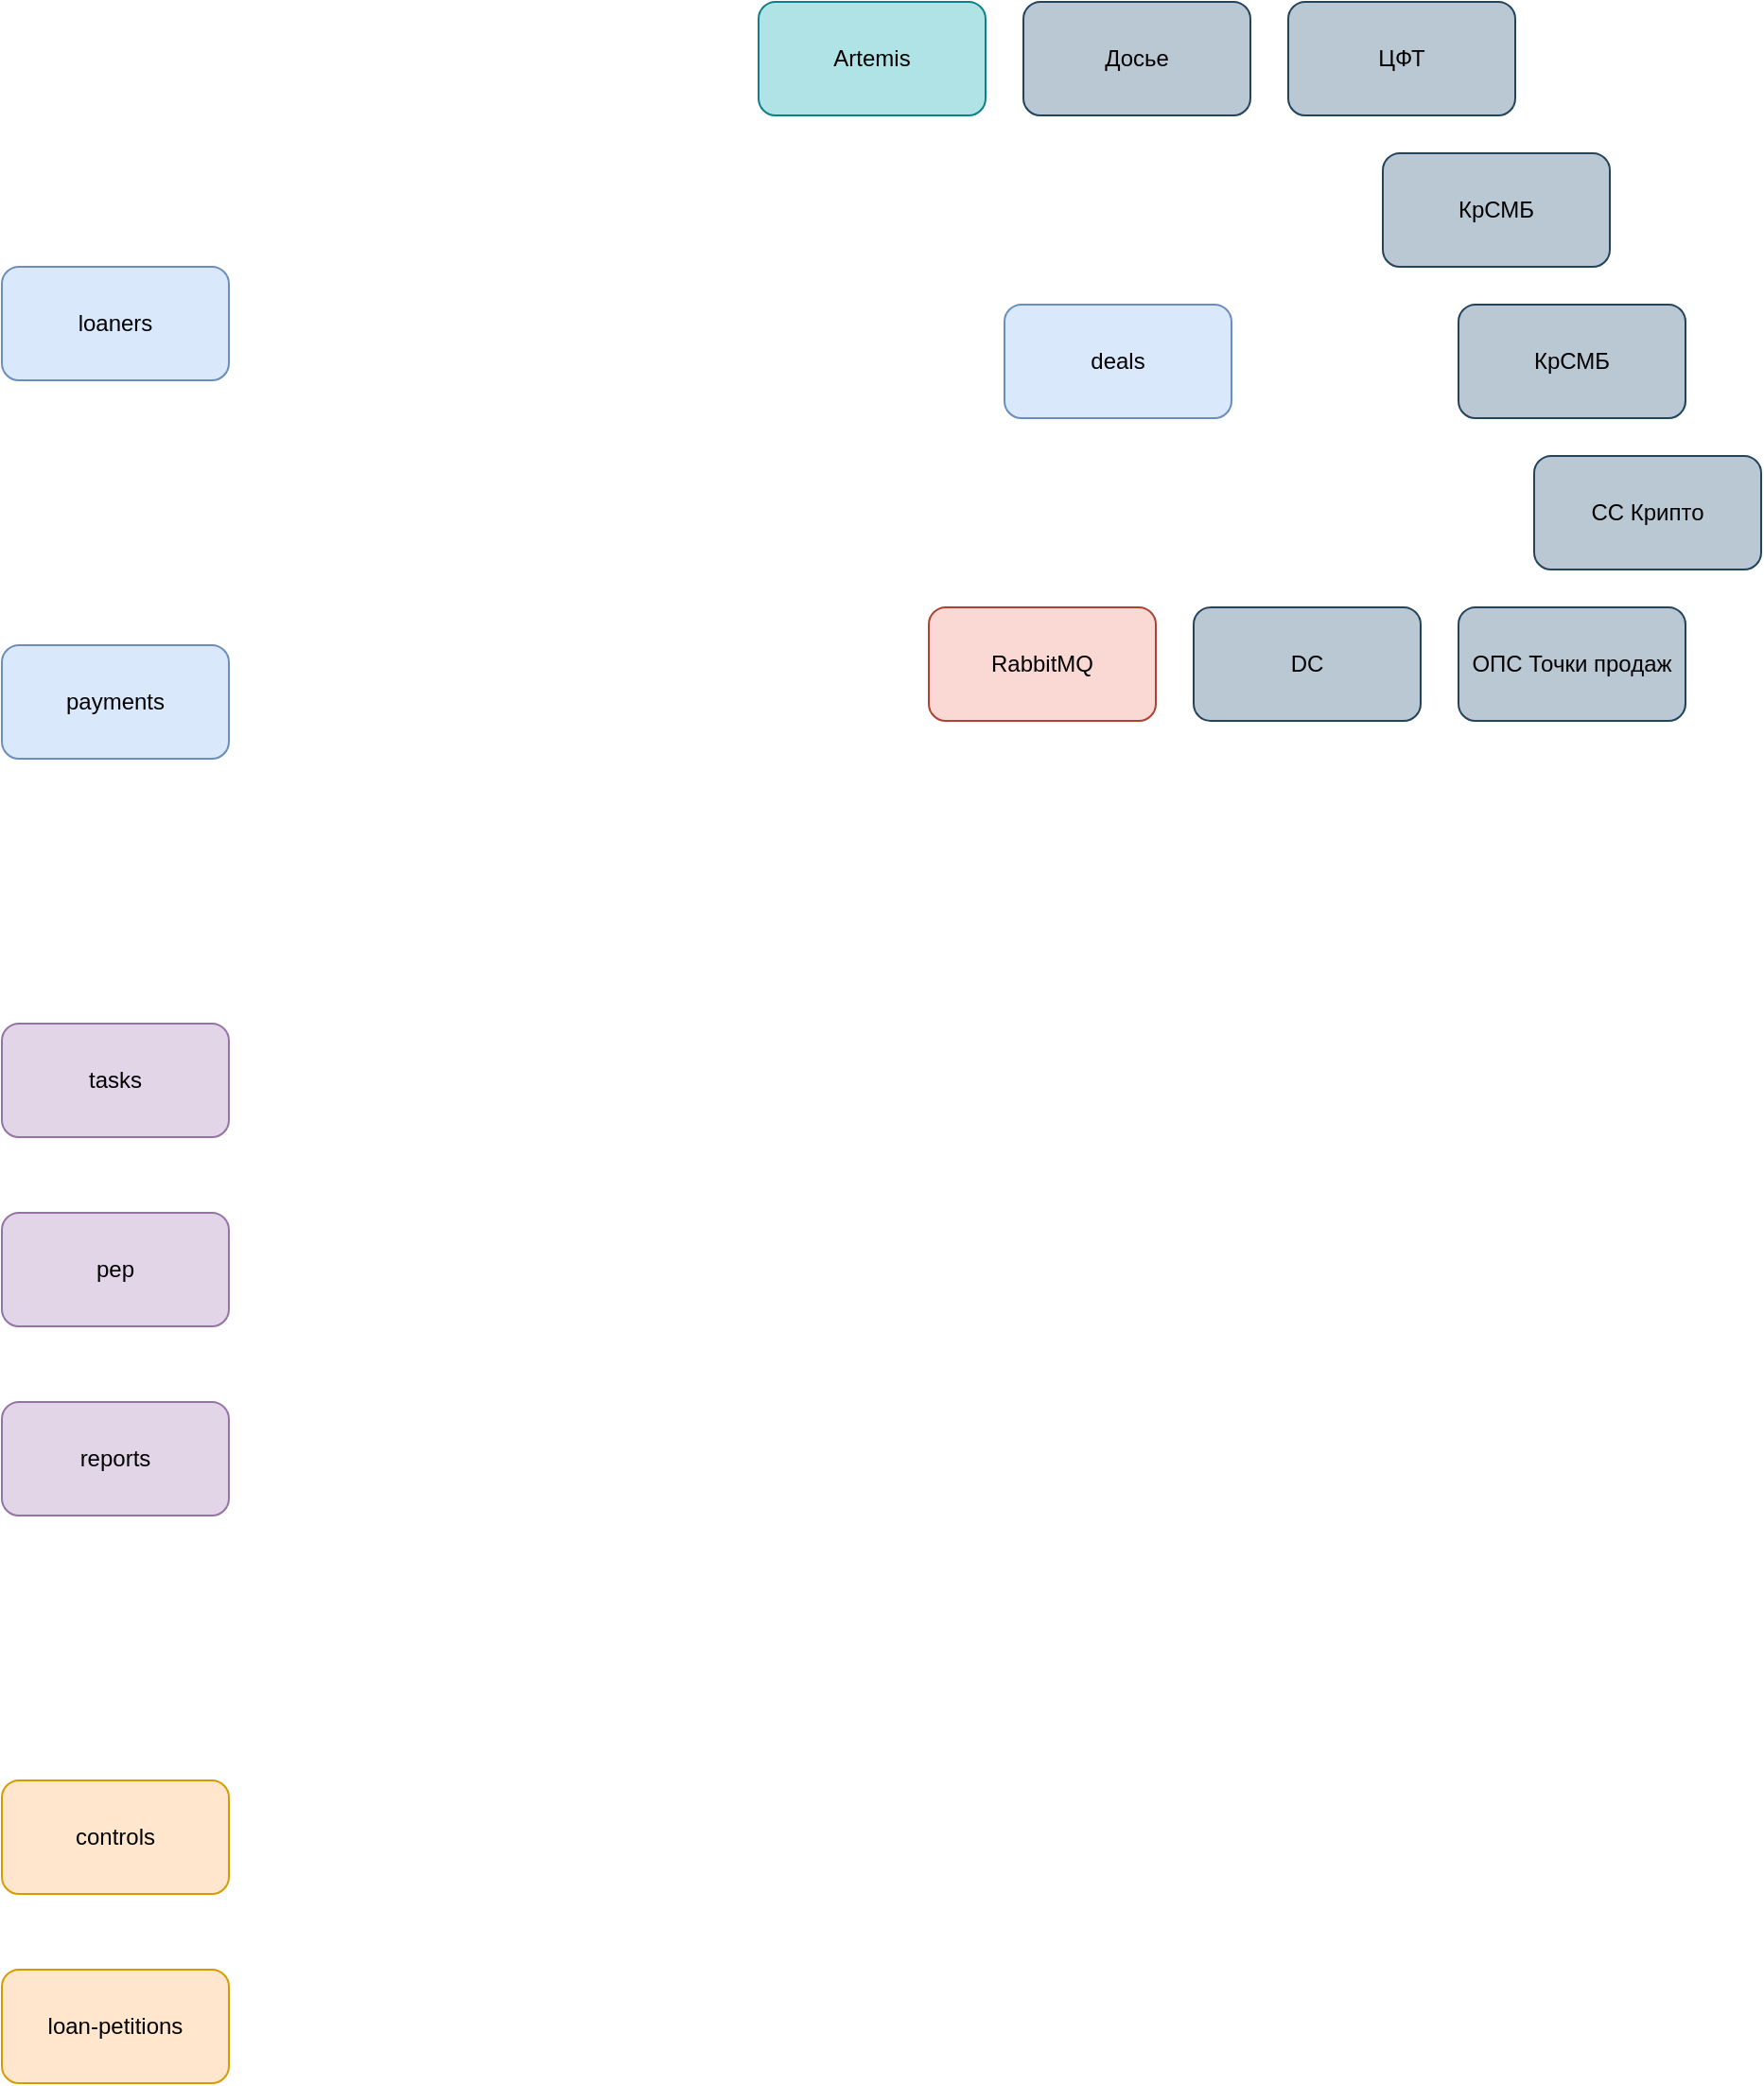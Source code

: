 <mxfile version="24.7.16">
  <diagram name="Страница — 1" id="t4jZ7-XVJNXF6yLmWjbx">
    <mxGraphModel dx="976" dy="1775" grid="1" gridSize="10" guides="1" tooltips="1" connect="1" arrows="1" fold="1" page="1" pageScale="1" pageWidth="827" pageHeight="1169" math="0" shadow="0">
      <root>
        <mxCell id="0" />
        <mxCell id="1" parent="0" />
        <mxCell id="avL2J_CI90qdSD80F_EQ-1" value="&lt;div&gt;deals&lt;/div&gt;" style="rounded=1;whiteSpace=wrap;html=1;fillColor=#dae8fc;strokeColor=#6c8ebf;" vertex="1" parent="1">
          <mxGeometry x="680" y="20" width="120" height="60" as="geometry" />
        </mxCell>
        <mxCell id="avL2J_CI90qdSD80F_EQ-2" value="payments" style="rounded=1;whiteSpace=wrap;html=1;fillColor=#dae8fc;strokeColor=#6c8ebf;" vertex="1" parent="1">
          <mxGeometry x="150" y="200" width="120" height="60" as="geometry" />
        </mxCell>
        <mxCell id="avL2J_CI90qdSD80F_EQ-3" value="&lt;div&gt;controls&lt;/div&gt;" style="rounded=1;whiteSpace=wrap;html=1;fillColor=#ffe6cc;strokeColor=#d79b00;" vertex="1" parent="1">
          <mxGeometry x="150" y="800" width="120" height="60" as="geometry" />
        </mxCell>
        <mxCell id="avL2J_CI90qdSD80F_EQ-4" value="tasks" style="rounded=1;whiteSpace=wrap;html=1;fillColor=#e1d5e7;strokeColor=#9673a6;" vertex="1" parent="1">
          <mxGeometry x="150" y="400" width="120" height="60" as="geometry" />
        </mxCell>
        <mxCell id="avL2J_CI90qdSD80F_EQ-5" value="pep" style="rounded=1;whiteSpace=wrap;html=1;fillColor=#e1d5e7;strokeColor=#9673a6;" vertex="1" parent="1">
          <mxGeometry x="150" y="500" width="120" height="60" as="geometry" />
        </mxCell>
        <mxCell id="avL2J_CI90qdSD80F_EQ-6" value="reports" style="rounded=1;whiteSpace=wrap;html=1;fillColor=#e1d5e7;strokeColor=#9673a6;" vertex="1" parent="1">
          <mxGeometry x="150" y="600" width="120" height="60" as="geometry" />
        </mxCell>
        <mxCell id="avL2J_CI90qdSD80F_EQ-7" value="loaners" style="rounded=1;whiteSpace=wrap;html=1;fillColor=#dae8fc;strokeColor=#6c8ebf;" vertex="1" parent="1">
          <mxGeometry x="150" width="120" height="60" as="geometry" />
        </mxCell>
        <mxCell id="avL2J_CI90qdSD80F_EQ-8" value="loan-petitions" style="rounded=1;whiteSpace=wrap;html=1;fillColor=#ffe6cc;strokeColor=#d79b00;" vertex="1" parent="1">
          <mxGeometry x="150" y="900" width="120" height="60" as="geometry" />
        </mxCell>
        <mxCell id="avL2J_CI90qdSD80F_EQ-9" value="DC" style="rounded=1;whiteSpace=wrap;html=1;fillColor=#bac8d3;strokeColor=#23445d;" vertex="1" parent="1">
          <mxGeometry x="780" y="180" width="120" height="60" as="geometry" />
        </mxCell>
        <mxCell id="avL2J_CI90qdSD80F_EQ-10" value="Досье" style="rounded=1;whiteSpace=wrap;html=1;fillColor=#bac8d3;strokeColor=#23445d;" vertex="1" parent="1">
          <mxGeometry x="690" y="-140" width="120" height="60" as="geometry" />
        </mxCell>
        <mxCell id="avL2J_CI90qdSD80F_EQ-11" value="ЦФТ" style="rounded=1;whiteSpace=wrap;html=1;fillColor=#bac8d3;strokeColor=#23445d;" vertex="1" parent="1">
          <mxGeometry x="830" y="-140" width="120" height="60" as="geometry" />
        </mxCell>
        <mxCell id="avL2J_CI90qdSD80F_EQ-12" value="СС Крипто" style="rounded=1;whiteSpace=wrap;html=1;fillColor=#bac8d3;strokeColor=#23445d;" vertex="1" parent="1">
          <mxGeometry x="960" y="100" width="120" height="60" as="geometry" />
        </mxCell>
        <mxCell id="avL2J_CI90qdSD80F_EQ-13" value="КрСМБ" style="rounded=1;whiteSpace=wrap;html=1;fillColor=#bac8d3;strokeColor=#23445d;" vertex="1" parent="1">
          <mxGeometry x="920" y="20" width="120" height="60" as="geometry" />
        </mxCell>
        <mxCell id="avL2J_CI90qdSD80F_EQ-14" value="КрСМБ" style="rounded=1;whiteSpace=wrap;html=1;fillColor=#bac8d3;strokeColor=#23445d;" vertex="1" parent="1">
          <mxGeometry x="880" y="-60" width="120" height="60" as="geometry" />
        </mxCell>
        <mxCell id="avL2J_CI90qdSD80F_EQ-15" value="ОПС Точки продаж" style="rounded=1;whiteSpace=wrap;html=1;fillColor=#bac8d3;strokeColor=#23445d;" vertex="1" parent="1">
          <mxGeometry x="920" y="180" width="120" height="60" as="geometry" />
        </mxCell>
        <mxCell id="avL2J_CI90qdSD80F_EQ-16" value="RabbitMQ" style="rounded=1;whiteSpace=wrap;html=1;fillColor=#fad9d5;strokeColor=#ae4132;" vertex="1" parent="1">
          <mxGeometry x="640" y="180" width="120" height="60" as="geometry" />
        </mxCell>
        <mxCell id="avL2J_CI90qdSD80F_EQ-17" value="Artemis" style="rounded=1;whiteSpace=wrap;html=1;fillColor=#b0e3e6;strokeColor=#0e8088;" vertex="1" parent="1">
          <mxGeometry x="550" y="-140" width="120" height="60" as="geometry" />
        </mxCell>
      </root>
    </mxGraphModel>
  </diagram>
</mxfile>
